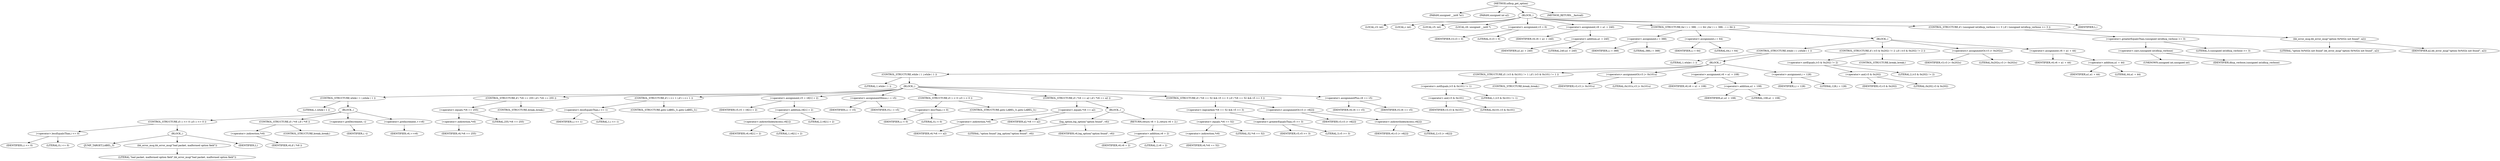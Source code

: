 digraph udhcp_get_option {  
"1000105" [label = "(METHOD,udhcp_get_option)" ]
"1000106" [label = "(PARAM,unsigned __int8 *a1)" ]
"1000107" [label = "(PARAM,unsigned int a2)" ]
"1000108" [label = "(BLOCK,,)" ]
"1000109" [label = "(LOCAL,v3: int)" ]
"1000110" [label = "(LOCAL,i: int)" ]
"1000111" [label = "(LOCAL,v5: int)" ]
"1000112" [label = "(LOCAL,v6: unsigned __int8 *)" ]
"1000113" [label = "(<operator>.assignment,v3 = 0)" ]
"1000114" [label = "(IDENTIFIER,v3,v3 = 0)" ]
"1000115" [label = "(LITERAL,0,v3 = 0)" ]
"1000116" [label = "(<operator>.assignment,v6 = a1 + 240)" ]
"1000117" [label = "(IDENTIFIER,v6,v6 = a1 + 240)" ]
"1000118" [label = "(<operator>.addition,a1 + 240)" ]
"1000119" [label = "(IDENTIFIER,a1,a1 + 240)" ]
"1000120" [label = "(LITERAL,240,a1 + 240)" ]
"1000121" [label = "(CONTROL_STRUCTURE,for ( i = 388; ; i = 64 ),for ( i = 388; ; i = 64 ))" ]
"1000122" [label = "(<operator>.assignment,i = 388)" ]
"1000123" [label = "(IDENTIFIER,i,i = 388)" ]
"1000124" [label = "(LITERAL,388,i = 388)" ]
"1000125" [label = "(<operator>.assignment,i = 64)" ]
"1000126" [label = "(IDENTIFIER,i,i = 64)" ]
"1000127" [label = "(LITERAL,64,i = 64)" ]
"1000128" [label = "(BLOCK,,)" ]
"1000129" [label = "(CONTROL_STRUCTURE,while ( 1 ),while ( 1 ))" ]
"1000130" [label = "(LITERAL,1,while ( 1 ))" ]
"1000131" [label = "(BLOCK,,)" ]
"1000132" [label = "(CONTROL_STRUCTURE,while ( 1 ),while ( 1 ))" ]
"1000133" [label = "(LITERAL,1,while ( 1 ))" ]
"1000134" [label = "(BLOCK,,)" ]
"1000135" [label = "(CONTROL_STRUCTURE,while ( 1 ),while ( 1 ))" ]
"1000136" [label = "(LITERAL,1,while ( 1 ))" ]
"1000137" [label = "(BLOCK,,)" ]
"1000138" [label = "(CONTROL_STRUCTURE,if ( i <= 0 ),if ( i <= 0 ))" ]
"1000139" [label = "(<operator>.lessEqualsThan,i <= 0)" ]
"1000140" [label = "(IDENTIFIER,i,i <= 0)" ]
"1000141" [label = "(LITERAL,0,i <= 0)" ]
"1000142" [label = "(BLOCK,,)" ]
"1000143" [label = "(JUMP_TARGET,LABEL_3)" ]
"1000144" [label = "(bb_error_msg,bb_error_msg(\"bad packet, malformed option field\"))" ]
"1000145" [label = "(LITERAL,\"bad packet, malformed option field\",bb_error_msg(\"bad packet, malformed option field\"))" ]
"1000146" [label = "(IDENTIFIER,L,)" ]
"1000147" [label = "(CONTROL_STRUCTURE,if ( *v6 ),if ( *v6 ))" ]
"1000148" [label = "(<operator>.indirection,*v6)" ]
"1000149" [label = "(IDENTIFIER,v6,if ( *v6 ))" ]
"1000150" [label = "(CONTROL_STRUCTURE,break;,break;)" ]
"1000151" [label = "(<operator>.preDecrement,--i)" ]
"1000152" [label = "(IDENTIFIER,i,--i)" ]
"1000153" [label = "(<operator>.preIncrement,++v6)" ]
"1000154" [label = "(IDENTIFIER,v6,++v6)" ]
"1000155" [label = "(CONTROL_STRUCTURE,if ( *v6 == 255 ),if ( *v6 == 255 ))" ]
"1000156" [label = "(<operator>.equals,*v6 == 255)" ]
"1000157" [label = "(<operator>.indirection,*v6)" ]
"1000158" [label = "(IDENTIFIER,v6,*v6 == 255)" ]
"1000159" [label = "(LITERAL,255,*v6 == 255)" ]
"1000160" [label = "(CONTROL_STRUCTURE,break;,break;)" ]
"1000161" [label = "(CONTROL_STRUCTURE,if ( i <= 1 ),if ( i <= 1 ))" ]
"1000162" [label = "(<operator>.lessEqualsThan,i <= 1)" ]
"1000163" [label = "(IDENTIFIER,i,i <= 1)" ]
"1000164" [label = "(LITERAL,1,i <= 1)" ]
"1000165" [label = "(CONTROL_STRUCTURE,goto LABEL_3;,goto LABEL_3;)" ]
"1000166" [label = "(<operator>.assignment,v5 = v6[1] + 2)" ]
"1000167" [label = "(IDENTIFIER,v5,v5 = v6[1] + 2)" ]
"1000168" [label = "(<operator>.addition,v6[1] + 2)" ]
"1000169" [label = "(<operator>.indirectIndexAccess,v6[1])" ]
"1000170" [label = "(IDENTIFIER,v6,v6[1] + 2)" ]
"1000171" [label = "(LITERAL,1,v6[1] + 2)" ]
"1000172" [label = "(LITERAL,2,v6[1] + 2)" ]
"1000173" [label = "(<operator>.assignmentMinus,i -= v5)" ]
"1000174" [label = "(IDENTIFIER,i,i -= v5)" ]
"1000175" [label = "(IDENTIFIER,v5,i -= v5)" ]
"1000176" [label = "(CONTROL_STRUCTURE,if ( i < 0 ),if ( i < 0 ))" ]
"1000177" [label = "(<operator>.lessThan,i < 0)" ]
"1000178" [label = "(IDENTIFIER,i,i < 0)" ]
"1000179" [label = "(LITERAL,0,i < 0)" ]
"1000180" [label = "(CONTROL_STRUCTURE,goto LABEL_3;,goto LABEL_3;)" ]
"1000181" [label = "(CONTROL_STRUCTURE,if ( *v6 == a2 ),if ( *v6 == a2 ))" ]
"1000182" [label = "(<operator>.equals,*v6 == a2)" ]
"1000183" [label = "(<operator>.indirection,*v6)" ]
"1000184" [label = "(IDENTIFIER,v6,*v6 == a2)" ]
"1000185" [label = "(IDENTIFIER,a2,*v6 == a2)" ]
"1000186" [label = "(BLOCK,,)" ]
"1000187" [label = "(log_option,log_option(\"option found\", v6))" ]
"1000188" [label = "(LITERAL,\"option found\",log_option(\"option found\", v6))" ]
"1000189" [label = "(IDENTIFIER,v6,log_option(\"option found\", v6))" ]
"1000190" [label = "(RETURN,return v6 + 2;,return v6 + 2;)" ]
"1000191" [label = "(<operator>.addition,v6 + 2)" ]
"1000192" [label = "(IDENTIFIER,v6,v6 + 2)" ]
"1000193" [label = "(LITERAL,2,v6 + 2)" ]
"1000194" [label = "(CONTROL_STRUCTURE,if ( *v6 == 52 && v5 >= 3 ),if ( *v6 == 52 && v5 >= 3 ))" ]
"1000195" [label = "(<operator>.logicalAnd,*v6 == 52 && v5 >= 3)" ]
"1000196" [label = "(<operator>.equals,*v6 == 52)" ]
"1000197" [label = "(<operator>.indirection,*v6)" ]
"1000198" [label = "(IDENTIFIER,v6,*v6 == 52)" ]
"1000199" [label = "(LITERAL,52,*v6 == 52)" ]
"1000200" [label = "(<operator>.greaterEqualsThan,v5 >= 3)" ]
"1000201" [label = "(IDENTIFIER,v5,v5 >= 3)" ]
"1000202" [label = "(LITERAL,3,v5 >= 3)" ]
"1000203" [label = "(<operators>.assignmentOr,v3 |= v6[2])" ]
"1000204" [label = "(IDENTIFIER,v3,v3 |= v6[2])" ]
"1000205" [label = "(<operator>.indirectIndexAccess,v6[2])" ]
"1000206" [label = "(IDENTIFIER,v6,v3 |= v6[2])" ]
"1000207" [label = "(LITERAL,2,v3 |= v6[2])" ]
"1000208" [label = "(<operator>.assignmentPlus,v6 += v5)" ]
"1000209" [label = "(IDENTIFIER,v6,v6 += v5)" ]
"1000210" [label = "(IDENTIFIER,v5,v6 += v5)" ]
"1000211" [label = "(CONTROL_STRUCTURE,if ( (v3 & 0x101) != 1 ),if ( (v3 & 0x101) != 1 ))" ]
"1000212" [label = "(<operator>.notEquals,(v3 & 0x101) != 1)" ]
"1000213" [label = "(<operator>.and,v3 & 0x101)" ]
"1000214" [label = "(IDENTIFIER,v3,v3 & 0x101)" ]
"1000215" [label = "(LITERAL,0x101,v3 & 0x101)" ]
"1000216" [label = "(LITERAL,1,(v3 & 0x101) != 1)" ]
"1000217" [label = "(CONTROL_STRUCTURE,break;,break;)" ]
"1000218" [label = "(<operators>.assignmentOr,v3 |= 0x101u)" ]
"1000219" [label = "(IDENTIFIER,v3,v3 |= 0x101u)" ]
"1000220" [label = "(LITERAL,0x101u,v3 |= 0x101u)" ]
"1000221" [label = "(<operator>.assignment,v6 = a1 + 108)" ]
"1000222" [label = "(IDENTIFIER,v6,v6 = a1 + 108)" ]
"1000223" [label = "(<operator>.addition,a1 + 108)" ]
"1000224" [label = "(IDENTIFIER,a1,a1 + 108)" ]
"1000225" [label = "(LITERAL,108,a1 + 108)" ]
"1000226" [label = "(<operator>.assignment,i = 128)" ]
"1000227" [label = "(IDENTIFIER,i,i = 128)" ]
"1000228" [label = "(LITERAL,128,i = 128)" ]
"1000229" [label = "(CONTROL_STRUCTURE,if ( (v3 & 0x202) != 2 ),if ( (v3 & 0x202) != 2 ))" ]
"1000230" [label = "(<operator>.notEquals,(v3 & 0x202) != 2)" ]
"1000231" [label = "(<operator>.and,v3 & 0x202)" ]
"1000232" [label = "(IDENTIFIER,v3,v3 & 0x202)" ]
"1000233" [label = "(LITERAL,0x202,v3 & 0x202)" ]
"1000234" [label = "(LITERAL,2,(v3 & 0x202) != 2)" ]
"1000235" [label = "(CONTROL_STRUCTURE,break;,break;)" ]
"1000236" [label = "(<operators>.assignmentOr,v3 |= 0x202u)" ]
"1000237" [label = "(IDENTIFIER,v3,v3 |= 0x202u)" ]
"1000238" [label = "(LITERAL,0x202u,v3 |= 0x202u)" ]
"1000239" [label = "(<operator>.assignment,v6 = a1 + 44)" ]
"1000240" [label = "(IDENTIFIER,v6,v6 = a1 + 44)" ]
"1000241" [label = "(<operator>.addition,a1 + 44)" ]
"1000242" [label = "(IDENTIFIER,a1,a1 + 44)" ]
"1000243" [label = "(LITERAL,44,a1 + 44)" ]
"1000244" [label = "(CONTROL_STRUCTURE,if ( (unsigned int)dhcp_verbose >= 3 ),if ( (unsigned int)dhcp_verbose >= 3 ))" ]
"1000245" [label = "(<operator>.greaterEqualsThan,(unsigned int)dhcp_verbose >= 3)" ]
"1000246" [label = "(<operator>.cast,(unsigned int)dhcp_verbose)" ]
"1000247" [label = "(UNKNOWN,unsigned int,unsigned int)" ]
"1000248" [label = "(IDENTIFIER,dhcp_verbose,(unsigned int)dhcp_verbose)" ]
"1000249" [label = "(LITERAL,3,(unsigned int)dhcp_verbose >= 3)" ]
"1000250" [label = "(bb_error_msg,bb_error_msg(\"option 0x%02x not found\", a2))" ]
"1000251" [label = "(LITERAL,\"option 0x%02x not found\",bb_error_msg(\"option 0x%02x not found\", a2))" ]
"1000252" [label = "(IDENTIFIER,a2,bb_error_msg(\"option 0x%02x not found\", a2))" ]
"1000253" [label = "(IDENTIFIER,L,)" ]
"1000254" [label = "(METHOD_RETURN,__fastcall)" ]
  "1000105" -> "1000106" 
  "1000105" -> "1000107" 
  "1000105" -> "1000108" 
  "1000105" -> "1000254" 
  "1000108" -> "1000109" 
  "1000108" -> "1000110" 
  "1000108" -> "1000111" 
  "1000108" -> "1000112" 
  "1000108" -> "1000113" 
  "1000108" -> "1000116" 
  "1000108" -> "1000121" 
  "1000108" -> "1000244" 
  "1000108" -> "1000253" 
  "1000113" -> "1000114" 
  "1000113" -> "1000115" 
  "1000116" -> "1000117" 
  "1000116" -> "1000118" 
  "1000118" -> "1000119" 
  "1000118" -> "1000120" 
  "1000121" -> "1000122" 
  "1000121" -> "1000125" 
  "1000121" -> "1000128" 
  "1000122" -> "1000123" 
  "1000122" -> "1000124" 
  "1000125" -> "1000126" 
  "1000125" -> "1000127" 
  "1000128" -> "1000129" 
  "1000128" -> "1000229" 
  "1000128" -> "1000236" 
  "1000128" -> "1000239" 
  "1000129" -> "1000130" 
  "1000129" -> "1000131" 
  "1000131" -> "1000132" 
  "1000131" -> "1000211" 
  "1000131" -> "1000218" 
  "1000131" -> "1000221" 
  "1000131" -> "1000226" 
  "1000132" -> "1000133" 
  "1000132" -> "1000134" 
  "1000134" -> "1000135" 
  "1000134" -> "1000155" 
  "1000134" -> "1000161" 
  "1000134" -> "1000166" 
  "1000134" -> "1000173" 
  "1000134" -> "1000176" 
  "1000134" -> "1000181" 
  "1000134" -> "1000194" 
  "1000134" -> "1000208" 
  "1000135" -> "1000136" 
  "1000135" -> "1000137" 
  "1000137" -> "1000138" 
  "1000137" -> "1000147" 
  "1000137" -> "1000151" 
  "1000137" -> "1000153" 
  "1000138" -> "1000139" 
  "1000138" -> "1000142" 
  "1000139" -> "1000140" 
  "1000139" -> "1000141" 
  "1000142" -> "1000143" 
  "1000142" -> "1000144" 
  "1000142" -> "1000146" 
  "1000144" -> "1000145" 
  "1000147" -> "1000148" 
  "1000147" -> "1000150" 
  "1000148" -> "1000149" 
  "1000151" -> "1000152" 
  "1000153" -> "1000154" 
  "1000155" -> "1000156" 
  "1000155" -> "1000160" 
  "1000156" -> "1000157" 
  "1000156" -> "1000159" 
  "1000157" -> "1000158" 
  "1000161" -> "1000162" 
  "1000161" -> "1000165" 
  "1000162" -> "1000163" 
  "1000162" -> "1000164" 
  "1000166" -> "1000167" 
  "1000166" -> "1000168" 
  "1000168" -> "1000169" 
  "1000168" -> "1000172" 
  "1000169" -> "1000170" 
  "1000169" -> "1000171" 
  "1000173" -> "1000174" 
  "1000173" -> "1000175" 
  "1000176" -> "1000177" 
  "1000176" -> "1000180" 
  "1000177" -> "1000178" 
  "1000177" -> "1000179" 
  "1000181" -> "1000182" 
  "1000181" -> "1000186" 
  "1000182" -> "1000183" 
  "1000182" -> "1000185" 
  "1000183" -> "1000184" 
  "1000186" -> "1000187" 
  "1000186" -> "1000190" 
  "1000187" -> "1000188" 
  "1000187" -> "1000189" 
  "1000190" -> "1000191" 
  "1000191" -> "1000192" 
  "1000191" -> "1000193" 
  "1000194" -> "1000195" 
  "1000194" -> "1000203" 
  "1000195" -> "1000196" 
  "1000195" -> "1000200" 
  "1000196" -> "1000197" 
  "1000196" -> "1000199" 
  "1000197" -> "1000198" 
  "1000200" -> "1000201" 
  "1000200" -> "1000202" 
  "1000203" -> "1000204" 
  "1000203" -> "1000205" 
  "1000205" -> "1000206" 
  "1000205" -> "1000207" 
  "1000208" -> "1000209" 
  "1000208" -> "1000210" 
  "1000211" -> "1000212" 
  "1000211" -> "1000217" 
  "1000212" -> "1000213" 
  "1000212" -> "1000216" 
  "1000213" -> "1000214" 
  "1000213" -> "1000215" 
  "1000218" -> "1000219" 
  "1000218" -> "1000220" 
  "1000221" -> "1000222" 
  "1000221" -> "1000223" 
  "1000223" -> "1000224" 
  "1000223" -> "1000225" 
  "1000226" -> "1000227" 
  "1000226" -> "1000228" 
  "1000229" -> "1000230" 
  "1000229" -> "1000235" 
  "1000230" -> "1000231" 
  "1000230" -> "1000234" 
  "1000231" -> "1000232" 
  "1000231" -> "1000233" 
  "1000236" -> "1000237" 
  "1000236" -> "1000238" 
  "1000239" -> "1000240" 
  "1000239" -> "1000241" 
  "1000241" -> "1000242" 
  "1000241" -> "1000243" 
  "1000244" -> "1000245" 
  "1000244" -> "1000250" 
  "1000245" -> "1000246" 
  "1000245" -> "1000249" 
  "1000246" -> "1000247" 
  "1000246" -> "1000248" 
  "1000250" -> "1000251" 
  "1000250" -> "1000252" 
}
